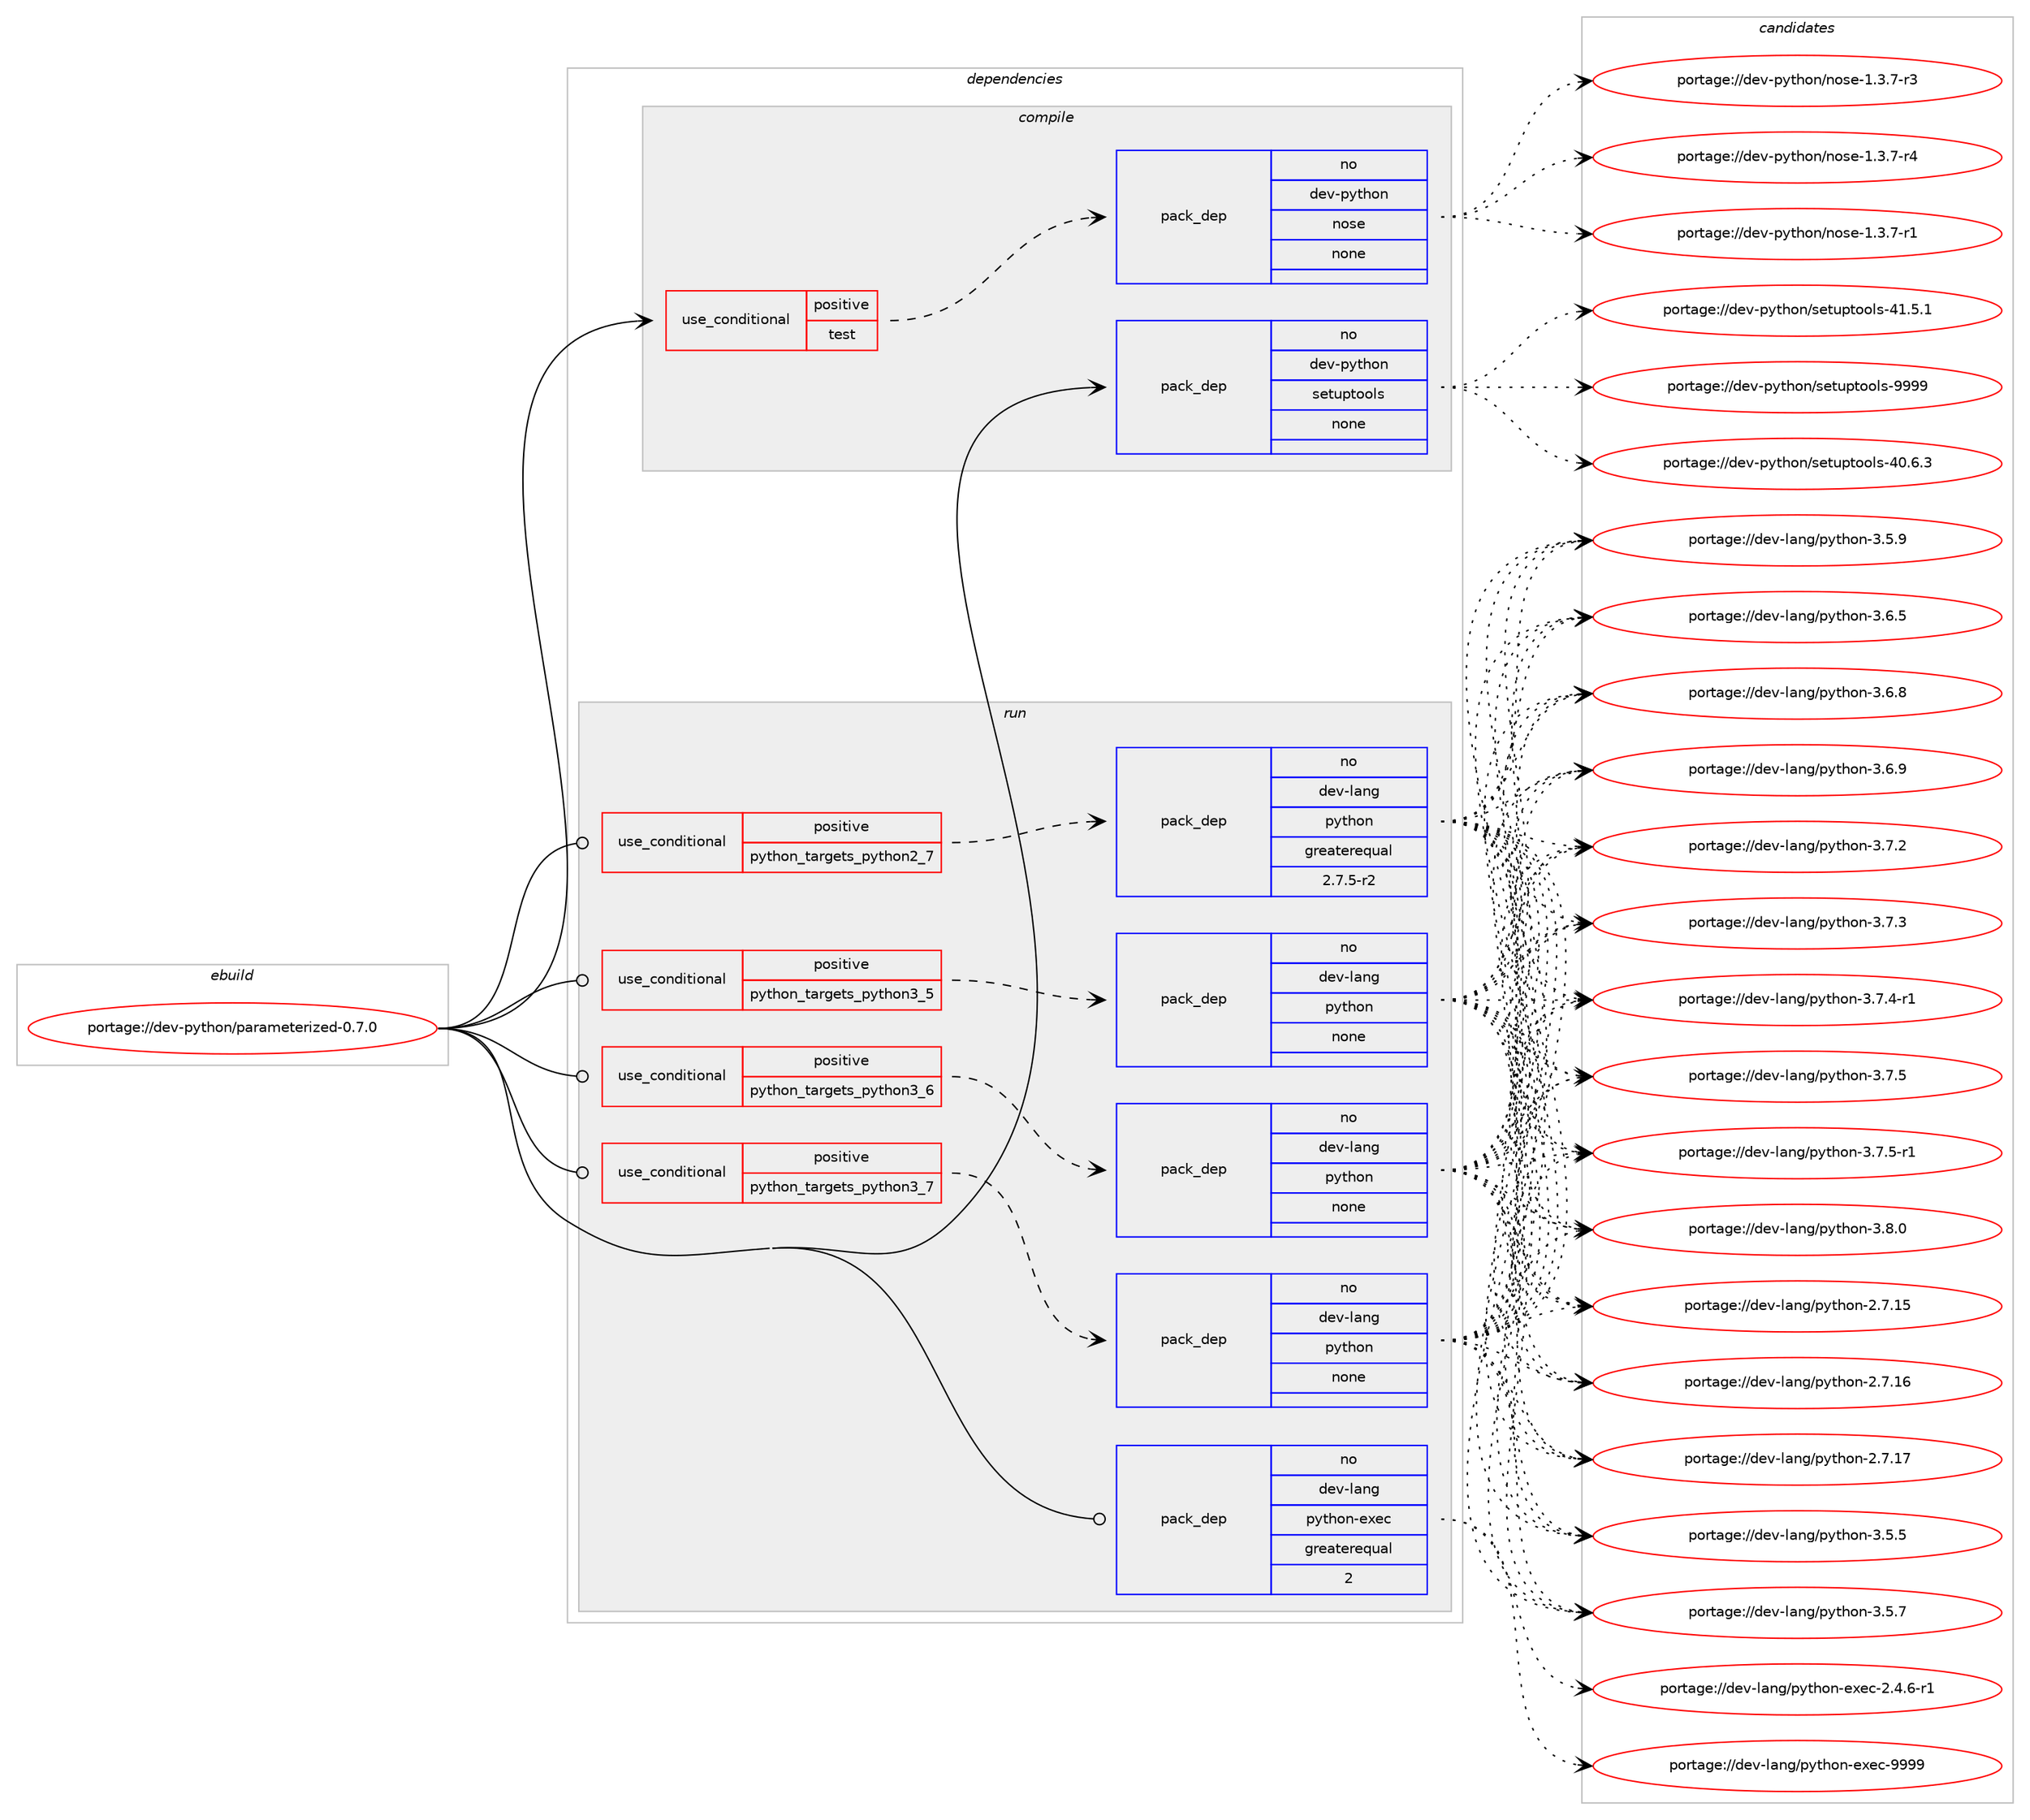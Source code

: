 digraph prolog {

# *************
# Graph options
# *************

newrank=true;
concentrate=true;
compound=true;
graph [rankdir=LR,fontname=Helvetica,fontsize=10,ranksep=1.5];#, ranksep=2.5, nodesep=0.2];
edge  [arrowhead=vee];
node  [fontname=Helvetica,fontsize=10];

# **********
# The ebuild
# **********

subgraph cluster_leftcol {
color=gray;
rank=same;
label=<<i>ebuild</i>>;
id [label="portage://dev-python/parameterized-0.7.0", color=red, width=4, href="../dev-python/parameterized-0.7.0.svg"];
}

# ****************
# The dependencies
# ****************

subgraph cluster_midcol {
color=gray;
label=<<i>dependencies</i>>;
subgraph cluster_compile {
fillcolor="#eeeeee";
style=filled;
label=<<i>compile</i>>;
subgraph cond33335 {
dependency155584 [label=<<TABLE BORDER="0" CELLBORDER="1" CELLSPACING="0" CELLPADDING="4"><TR><TD ROWSPAN="3" CELLPADDING="10">use_conditional</TD></TR><TR><TD>positive</TD></TR><TR><TD>test</TD></TR></TABLE>>, shape=none, color=red];
subgraph pack118888 {
dependency155585 [label=<<TABLE BORDER="0" CELLBORDER="1" CELLSPACING="0" CELLPADDING="4" WIDTH="220"><TR><TD ROWSPAN="6" CELLPADDING="30">pack_dep</TD></TR><TR><TD WIDTH="110">no</TD></TR><TR><TD>dev-python</TD></TR><TR><TD>nose</TD></TR><TR><TD>none</TD></TR><TR><TD></TD></TR></TABLE>>, shape=none, color=blue];
}
dependency155584:e -> dependency155585:w [weight=20,style="dashed",arrowhead="vee"];
}
id:e -> dependency155584:w [weight=20,style="solid",arrowhead="vee"];
subgraph pack118889 {
dependency155586 [label=<<TABLE BORDER="0" CELLBORDER="1" CELLSPACING="0" CELLPADDING="4" WIDTH="220"><TR><TD ROWSPAN="6" CELLPADDING="30">pack_dep</TD></TR><TR><TD WIDTH="110">no</TD></TR><TR><TD>dev-python</TD></TR><TR><TD>setuptools</TD></TR><TR><TD>none</TD></TR><TR><TD></TD></TR></TABLE>>, shape=none, color=blue];
}
id:e -> dependency155586:w [weight=20,style="solid",arrowhead="vee"];
}
subgraph cluster_compileandrun {
fillcolor="#eeeeee";
style=filled;
label=<<i>compile and run</i>>;
}
subgraph cluster_run {
fillcolor="#eeeeee";
style=filled;
label=<<i>run</i>>;
subgraph cond33336 {
dependency155587 [label=<<TABLE BORDER="0" CELLBORDER="1" CELLSPACING="0" CELLPADDING="4"><TR><TD ROWSPAN="3" CELLPADDING="10">use_conditional</TD></TR><TR><TD>positive</TD></TR><TR><TD>python_targets_python2_7</TD></TR></TABLE>>, shape=none, color=red];
subgraph pack118890 {
dependency155588 [label=<<TABLE BORDER="0" CELLBORDER="1" CELLSPACING="0" CELLPADDING="4" WIDTH="220"><TR><TD ROWSPAN="6" CELLPADDING="30">pack_dep</TD></TR><TR><TD WIDTH="110">no</TD></TR><TR><TD>dev-lang</TD></TR><TR><TD>python</TD></TR><TR><TD>greaterequal</TD></TR><TR><TD>2.7.5-r2</TD></TR></TABLE>>, shape=none, color=blue];
}
dependency155587:e -> dependency155588:w [weight=20,style="dashed",arrowhead="vee"];
}
id:e -> dependency155587:w [weight=20,style="solid",arrowhead="odot"];
subgraph cond33337 {
dependency155589 [label=<<TABLE BORDER="0" CELLBORDER="1" CELLSPACING="0" CELLPADDING="4"><TR><TD ROWSPAN="3" CELLPADDING="10">use_conditional</TD></TR><TR><TD>positive</TD></TR><TR><TD>python_targets_python3_5</TD></TR></TABLE>>, shape=none, color=red];
subgraph pack118891 {
dependency155590 [label=<<TABLE BORDER="0" CELLBORDER="1" CELLSPACING="0" CELLPADDING="4" WIDTH="220"><TR><TD ROWSPAN="6" CELLPADDING="30">pack_dep</TD></TR><TR><TD WIDTH="110">no</TD></TR><TR><TD>dev-lang</TD></TR><TR><TD>python</TD></TR><TR><TD>none</TD></TR><TR><TD></TD></TR></TABLE>>, shape=none, color=blue];
}
dependency155589:e -> dependency155590:w [weight=20,style="dashed",arrowhead="vee"];
}
id:e -> dependency155589:w [weight=20,style="solid",arrowhead="odot"];
subgraph cond33338 {
dependency155591 [label=<<TABLE BORDER="0" CELLBORDER="1" CELLSPACING="0" CELLPADDING="4"><TR><TD ROWSPAN="3" CELLPADDING="10">use_conditional</TD></TR><TR><TD>positive</TD></TR><TR><TD>python_targets_python3_6</TD></TR></TABLE>>, shape=none, color=red];
subgraph pack118892 {
dependency155592 [label=<<TABLE BORDER="0" CELLBORDER="1" CELLSPACING="0" CELLPADDING="4" WIDTH="220"><TR><TD ROWSPAN="6" CELLPADDING="30">pack_dep</TD></TR><TR><TD WIDTH="110">no</TD></TR><TR><TD>dev-lang</TD></TR><TR><TD>python</TD></TR><TR><TD>none</TD></TR><TR><TD></TD></TR></TABLE>>, shape=none, color=blue];
}
dependency155591:e -> dependency155592:w [weight=20,style="dashed",arrowhead="vee"];
}
id:e -> dependency155591:w [weight=20,style="solid",arrowhead="odot"];
subgraph cond33339 {
dependency155593 [label=<<TABLE BORDER="0" CELLBORDER="1" CELLSPACING="0" CELLPADDING="4"><TR><TD ROWSPAN="3" CELLPADDING="10">use_conditional</TD></TR><TR><TD>positive</TD></TR><TR><TD>python_targets_python3_7</TD></TR></TABLE>>, shape=none, color=red];
subgraph pack118893 {
dependency155594 [label=<<TABLE BORDER="0" CELLBORDER="1" CELLSPACING="0" CELLPADDING="4" WIDTH="220"><TR><TD ROWSPAN="6" CELLPADDING="30">pack_dep</TD></TR><TR><TD WIDTH="110">no</TD></TR><TR><TD>dev-lang</TD></TR><TR><TD>python</TD></TR><TR><TD>none</TD></TR><TR><TD></TD></TR></TABLE>>, shape=none, color=blue];
}
dependency155593:e -> dependency155594:w [weight=20,style="dashed",arrowhead="vee"];
}
id:e -> dependency155593:w [weight=20,style="solid",arrowhead="odot"];
subgraph pack118894 {
dependency155595 [label=<<TABLE BORDER="0" CELLBORDER="1" CELLSPACING="0" CELLPADDING="4" WIDTH="220"><TR><TD ROWSPAN="6" CELLPADDING="30">pack_dep</TD></TR><TR><TD WIDTH="110">no</TD></TR><TR><TD>dev-lang</TD></TR><TR><TD>python-exec</TD></TR><TR><TD>greaterequal</TD></TR><TR><TD>2</TD></TR></TABLE>>, shape=none, color=blue];
}
id:e -> dependency155595:w [weight=20,style="solid",arrowhead="odot"];
}
}

# **************
# The candidates
# **************

subgraph cluster_choices {
rank=same;
color=gray;
label=<<i>candidates</i>>;

subgraph choice118888 {
color=black;
nodesep=1;
choiceportage10010111845112121116104111110471101111151014549465146554511449 [label="portage://dev-python/nose-1.3.7-r1", color=red, width=4,href="../dev-python/nose-1.3.7-r1.svg"];
choiceportage10010111845112121116104111110471101111151014549465146554511451 [label="portage://dev-python/nose-1.3.7-r3", color=red, width=4,href="../dev-python/nose-1.3.7-r3.svg"];
choiceportage10010111845112121116104111110471101111151014549465146554511452 [label="portage://dev-python/nose-1.3.7-r4", color=red, width=4,href="../dev-python/nose-1.3.7-r4.svg"];
dependency155585:e -> choiceportage10010111845112121116104111110471101111151014549465146554511449:w [style=dotted,weight="100"];
dependency155585:e -> choiceportage10010111845112121116104111110471101111151014549465146554511451:w [style=dotted,weight="100"];
dependency155585:e -> choiceportage10010111845112121116104111110471101111151014549465146554511452:w [style=dotted,weight="100"];
}
subgraph choice118889 {
color=black;
nodesep=1;
choiceportage100101118451121211161041111104711510111611711211611111110811545524846544651 [label="portage://dev-python/setuptools-40.6.3", color=red, width=4,href="../dev-python/setuptools-40.6.3.svg"];
choiceportage100101118451121211161041111104711510111611711211611111110811545524946534649 [label="portage://dev-python/setuptools-41.5.1", color=red, width=4,href="../dev-python/setuptools-41.5.1.svg"];
choiceportage10010111845112121116104111110471151011161171121161111111081154557575757 [label="portage://dev-python/setuptools-9999", color=red, width=4,href="../dev-python/setuptools-9999.svg"];
dependency155586:e -> choiceportage100101118451121211161041111104711510111611711211611111110811545524846544651:w [style=dotted,weight="100"];
dependency155586:e -> choiceportage100101118451121211161041111104711510111611711211611111110811545524946534649:w [style=dotted,weight="100"];
dependency155586:e -> choiceportage10010111845112121116104111110471151011161171121161111111081154557575757:w [style=dotted,weight="100"];
}
subgraph choice118890 {
color=black;
nodesep=1;
choiceportage10010111845108971101034711212111610411111045504655464953 [label="portage://dev-lang/python-2.7.15", color=red, width=4,href="../dev-lang/python-2.7.15.svg"];
choiceportage10010111845108971101034711212111610411111045504655464954 [label="portage://dev-lang/python-2.7.16", color=red, width=4,href="../dev-lang/python-2.7.16.svg"];
choiceportage10010111845108971101034711212111610411111045504655464955 [label="portage://dev-lang/python-2.7.17", color=red, width=4,href="../dev-lang/python-2.7.17.svg"];
choiceportage100101118451089711010347112121116104111110455146534653 [label="portage://dev-lang/python-3.5.5", color=red, width=4,href="../dev-lang/python-3.5.5.svg"];
choiceportage100101118451089711010347112121116104111110455146534655 [label="portage://dev-lang/python-3.5.7", color=red, width=4,href="../dev-lang/python-3.5.7.svg"];
choiceportage100101118451089711010347112121116104111110455146534657 [label="portage://dev-lang/python-3.5.9", color=red, width=4,href="../dev-lang/python-3.5.9.svg"];
choiceportage100101118451089711010347112121116104111110455146544653 [label="portage://dev-lang/python-3.6.5", color=red, width=4,href="../dev-lang/python-3.6.5.svg"];
choiceportage100101118451089711010347112121116104111110455146544656 [label="portage://dev-lang/python-3.6.8", color=red, width=4,href="../dev-lang/python-3.6.8.svg"];
choiceportage100101118451089711010347112121116104111110455146544657 [label="portage://dev-lang/python-3.6.9", color=red, width=4,href="../dev-lang/python-3.6.9.svg"];
choiceportage100101118451089711010347112121116104111110455146554650 [label="portage://dev-lang/python-3.7.2", color=red, width=4,href="../dev-lang/python-3.7.2.svg"];
choiceportage100101118451089711010347112121116104111110455146554651 [label="portage://dev-lang/python-3.7.3", color=red, width=4,href="../dev-lang/python-3.7.3.svg"];
choiceportage1001011184510897110103471121211161041111104551465546524511449 [label="portage://dev-lang/python-3.7.4-r1", color=red, width=4,href="../dev-lang/python-3.7.4-r1.svg"];
choiceportage100101118451089711010347112121116104111110455146554653 [label="portage://dev-lang/python-3.7.5", color=red, width=4,href="../dev-lang/python-3.7.5.svg"];
choiceportage1001011184510897110103471121211161041111104551465546534511449 [label="portage://dev-lang/python-3.7.5-r1", color=red, width=4,href="../dev-lang/python-3.7.5-r1.svg"];
choiceportage100101118451089711010347112121116104111110455146564648 [label="portage://dev-lang/python-3.8.0", color=red, width=4,href="../dev-lang/python-3.8.0.svg"];
dependency155588:e -> choiceportage10010111845108971101034711212111610411111045504655464953:w [style=dotted,weight="100"];
dependency155588:e -> choiceportage10010111845108971101034711212111610411111045504655464954:w [style=dotted,weight="100"];
dependency155588:e -> choiceportage10010111845108971101034711212111610411111045504655464955:w [style=dotted,weight="100"];
dependency155588:e -> choiceportage100101118451089711010347112121116104111110455146534653:w [style=dotted,weight="100"];
dependency155588:e -> choiceportage100101118451089711010347112121116104111110455146534655:w [style=dotted,weight="100"];
dependency155588:e -> choiceportage100101118451089711010347112121116104111110455146534657:w [style=dotted,weight="100"];
dependency155588:e -> choiceportage100101118451089711010347112121116104111110455146544653:w [style=dotted,weight="100"];
dependency155588:e -> choiceportage100101118451089711010347112121116104111110455146544656:w [style=dotted,weight="100"];
dependency155588:e -> choiceportage100101118451089711010347112121116104111110455146544657:w [style=dotted,weight="100"];
dependency155588:e -> choiceportage100101118451089711010347112121116104111110455146554650:w [style=dotted,weight="100"];
dependency155588:e -> choiceportage100101118451089711010347112121116104111110455146554651:w [style=dotted,weight="100"];
dependency155588:e -> choiceportage1001011184510897110103471121211161041111104551465546524511449:w [style=dotted,weight="100"];
dependency155588:e -> choiceportage100101118451089711010347112121116104111110455146554653:w [style=dotted,weight="100"];
dependency155588:e -> choiceportage1001011184510897110103471121211161041111104551465546534511449:w [style=dotted,weight="100"];
dependency155588:e -> choiceportage100101118451089711010347112121116104111110455146564648:w [style=dotted,weight="100"];
}
subgraph choice118891 {
color=black;
nodesep=1;
choiceportage10010111845108971101034711212111610411111045504655464953 [label="portage://dev-lang/python-2.7.15", color=red, width=4,href="../dev-lang/python-2.7.15.svg"];
choiceportage10010111845108971101034711212111610411111045504655464954 [label="portage://dev-lang/python-2.7.16", color=red, width=4,href="../dev-lang/python-2.7.16.svg"];
choiceportage10010111845108971101034711212111610411111045504655464955 [label="portage://dev-lang/python-2.7.17", color=red, width=4,href="../dev-lang/python-2.7.17.svg"];
choiceportage100101118451089711010347112121116104111110455146534653 [label="portage://dev-lang/python-3.5.5", color=red, width=4,href="../dev-lang/python-3.5.5.svg"];
choiceportage100101118451089711010347112121116104111110455146534655 [label="portage://dev-lang/python-3.5.7", color=red, width=4,href="../dev-lang/python-3.5.7.svg"];
choiceportage100101118451089711010347112121116104111110455146534657 [label="portage://dev-lang/python-3.5.9", color=red, width=4,href="../dev-lang/python-3.5.9.svg"];
choiceportage100101118451089711010347112121116104111110455146544653 [label="portage://dev-lang/python-3.6.5", color=red, width=4,href="../dev-lang/python-3.6.5.svg"];
choiceportage100101118451089711010347112121116104111110455146544656 [label="portage://dev-lang/python-3.6.8", color=red, width=4,href="../dev-lang/python-3.6.8.svg"];
choiceportage100101118451089711010347112121116104111110455146544657 [label="portage://dev-lang/python-3.6.9", color=red, width=4,href="../dev-lang/python-3.6.9.svg"];
choiceportage100101118451089711010347112121116104111110455146554650 [label="portage://dev-lang/python-3.7.2", color=red, width=4,href="../dev-lang/python-3.7.2.svg"];
choiceportage100101118451089711010347112121116104111110455146554651 [label="portage://dev-lang/python-3.7.3", color=red, width=4,href="../dev-lang/python-3.7.3.svg"];
choiceportage1001011184510897110103471121211161041111104551465546524511449 [label="portage://dev-lang/python-3.7.4-r1", color=red, width=4,href="../dev-lang/python-3.7.4-r1.svg"];
choiceportage100101118451089711010347112121116104111110455146554653 [label="portage://dev-lang/python-3.7.5", color=red, width=4,href="../dev-lang/python-3.7.5.svg"];
choiceportage1001011184510897110103471121211161041111104551465546534511449 [label="portage://dev-lang/python-3.7.5-r1", color=red, width=4,href="../dev-lang/python-3.7.5-r1.svg"];
choiceportage100101118451089711010347112121116104111110455146564648 [label="portage://dev-lang/python-3.8.0", color=red, width=4,href="../dev-lang/python-3.8.0.svg"];
dependency155590:e -> choiceportage10010111845108971101034711212111610411111045504655464953:w [style=dotted,weight="100"];
dependency155590:e -> choiceportage10010111845108971101034711212111610411111045504655464954:w [style=dotted,weight="100"];
dependency155590:e -> choiceportage10010111845108971101034711212111610411111045504655464955:w [style=dotted,weight="100"];
dependency155590:e -> choiceportage100101118451089711010347112121116104111110455146534653:w [style=dotted,weight="100"];
dependency155590:e -> choiceportage100101118451089711010347112121116104111110455146534655:w [style=dotted,weight="100"];
dependency155590:e -> choiceportage100101118451089711010347112121116104111110455146534657:w [style=dotted,weight="100"];
dependency155590:e -> choiceportage100101118451089711010347112121116104111110455146544653:w [style=dotted,weight="100"];
dependency155590:e -> choiceportage100101118451089711010347112121116104111110455146544656:w [style=dotted,weight="100"];
dependency155590:e -> choiceportage100101118451089711010347112121116104111110455146544657:w [style=dotted,weight="100"];
dependency155590:e -> choiceportage100101118451089711010347112121116104111110455146554650:w [style=dotted,weight="100"];
dependency155590:e -> choiceportage100101118451089711010347112121116104111110455146554651:w [style=dotted,weight="100"];
dependency155590:e -> choiceportage1001011184510897110103471121211161041111104551465546524511449:w [style=dotted,weight="100"];
dependency155590:e -> choiceportage100101118451089711010347112121116104111110455146554653:w [style=dotted,weight="100"];
dependency155590:e -> choiceportage1001011184510897110103471121211161041111104551465546534511449:w [style=dotted,weight="100"];
dependency155590:e -> choiceportage100101118451089711010347112121116104111110455146564648:w [style=dotted,weight="100"];
}
subgraph choice118892 {
color=black;
nodesep=1;
choiceportage10010111845108971101034711212111610411111045504655464953 [label="portage://dev-lang/python-2.7.15", color=red, width=4,href="../dev-lang/python-2.7.15.svg"];
choiceportage10010111845108971101034711212111610411111045504655464954 [label="portage://dev-lang/python-2.7.16", color=red, width=4,href="../dev-lang/python-2.7.16.svg"];
choiceportage10010111845108971101034711212111610411111045504655464955 [label="portage://dev-lang/python-2.7.17", color=red, width=4,href="../dev-lang/python-2.7.17.svg"];
choiceportage100101118451089711010347112121116104111110455146534653 [label="portage://dev-lang/python-3.5.5", color=red, width=4,href="../dev-lang/python-3.5.5.svg"];
choiceportage100101118451089711010347112121116104111110455146534655 [label="portage://dev-lang/python-3.5.7", color=red, width=4,href="../dev-lang/python-3.5.7.svg"];
choiceportage100101118451089711010347112121116104111110455146534657 [label="portage://dev-lang/python-3.5.9", color=red, width=4,href="../dev-lang/python-3.5.9.svg"];
choiceportage100101118451089711010347112121116104111110455146544653 [label="portage://dev-lang/python-3.6.5", color=red, width=4,href="../dev-lang/python-3.6.5.svg"];
choiceportage100101118451089711010347112121116104111110455146544656 [label="portage://dev-lang/python-3.6.8", color=red, width=4,href="../dev-lang/python-3.6.8.svg"];
choiceportage100101118451089711010347112121116104111110455146544657 [label="portage://dev-lang/python-3.6.9", color=red, width=4,href="../dev-lang/python-3.6.9.svg"];
choiceportage100101118451089711010347112121116104111110455146554650 [label="portage://dev-lang/python-3.7.2", color=red, width=4,href="../dev-lang/python-3.7.2.svg"];
choiceportage100101118451089711010347112121116104111110455146554651 [label="portage://dev-lang/python-3.7.3", color=red, width=4,href="../dev-lang/python-3.7.3.svg"];
choiceportage1001011184510897110103471121211161041111104551465546524511449 [label="portage://dev-lang/python-3.7.4-r1", color=red, width=4,href="../dev-lang/python-3.7.4-r1.svg"];
choiceportage100101118451089711010347112121116104111110455146554653 [label="portage://dev-lang/python-3.7.5", color=red, width=4,href="../dev-lang/python-3.7.5.svg"];
choiceportage1001011184510897110103471121211161041111104551465546534511449 [label="portage://dev-lang/python-3.7.5-r1", color=red, width=4,href="../dev-lang/python-3.7.5-r1.svg"];
choiceportage100101118451089711010347112121116104111110455146564648 [label="portage://dev-lang/python-3.8.0", color=red, width=4,href="../dev-lang/python-3.8.0.svg"];
dependency155592:e -> choiceportage10010111845108971101034711212111610411111045504655464953:w [style=dotted,weight="100"];
dependency155592:e -> choiceportage10010111845108971101034711212111610411111045504655464954:w [style=dotted,weight="100"];
dependency155592:e -> choiceportage10010111845108971101034711212111610411111045504655464955:w [style=dotted,weight="100"];
dependency155592:e -> choiceportage100101118451089711010347112121116104111110455146534653:w [style=dotted,weight="100"];
dependency155592:e -> choiceportage100101118451089711010347112121116104111110455146534655:w [style=dotted,weight="100"];
dependency155592:e -> choiceportage100101118451089711010347112121116104111110455146534657:w [style=dotted,weight="100"];
dependency155592:e -> choiceportage100101118451089711010347112121116104111110455146544653:w [style=dotted,weight="100"];
dependency155592:e -> choiceportage100101118451089711010347112121116104111110455146544656:w [style=dotted,weight="100"];
dependency155592:e -> choiceportage100101118451089711010347112121116104111110455146544657:w [style=dotted,weight="100"];
dependency155592:e -> choiceportage100101118451089711010347112121116104111110455146554650:w [style=dotted,weight="100"];
dependency155592:e -> choiceportage100101118451089711010347112121116104111110455146554651:w [style=dotted,weight="100"];
dependency155592:e -> choiceportage1001011184510897110103471121211161041111104551465546524511449:w [style=dotted,weight="100"];
dependency155592:e -> choiceportage100101118451089711010347112121116104111110455146554653:w [style=dotted,weight="100"];
dependency155592:e -> choiceportage1001011184510897110103471121211161041111104551465546534511449:w [style=dotted,weight="100"];
dependency155592:e -> choiceportage100101118451089711010347112121116104111110455146564648:w [style=dotted,weight="100"];
}
subgraph choice118893 {
color=black;
nodesep=1;
choiceportage10010111845108971101034711212111610411111045504655464953 [label="portage://dev-lang/python-2.7.15", color=red, width=4,href="../dev-lang/python-2.7.15.svg"];
choiceportage10010111845108971101034711212111610411111045504655464954 [label="portage://dev-lang/python-2.7.16", color=red, width=4,href="../dev-lang/python-2.7.16.svg"];
choiceportage10010111845108971101034711212111610411111045504655464955 [label="portage://dev-lang/python-2.7.17", color=red, width=4,href="../dev-lang/python-2.7.17.svg"];
choiceportage100101118451089711010347112121116104111110455146534653 [label="portage://dev-lang/python-3.5.5", color=red, width=4,href="../dev-lang/python-3.5.5.svg"];
choiceportage100101118451089711010347112121116104111110455146534655 [label="portage://dev-lang/python-3.5.7", color=red, width=4,href="../dev-lang/python-3.5.7.svg"];
choiceportage100101118451089711010347112121116104111110455146534657 [label="portage://dev-lang/python-3.5.9", color=red, width=4,href="../dev-lang/python-3.5.9.svg"];
choiceportage100101118451089711010347112121116104111110455146544653 [label="portage://dev-lang/python-3.6.5", color=red, width=4,href="../dev-lang/python-3.6.5.svg"];
choiceportage100101118451089711010347112121116104111110455146544656 [label="portage://dev-lang/python-3.6.8", color=red, width=4,href="../dev-lang/python-3.6.8.svg"];
choiceportage100101118451089711010347112121116104111110455146544657 [label="portage://dev-lang/python-3.6.9", color=red, width=4,href="../dev-lang/python-3.6.9.svg"];
choiceportage100101118451089711010347112121116104111110455146554650 [label="portage://dev-lang/python-3.7.2", color=red, width=4,href="../dev-lang/python-3.7.2.svg"];
choiceportage100101118451089711010347112121116104111110455146554651 [label="portage://dev-lang/python-3.7.3", color=red, width=4,href="../dev-lang/python-3.7.3.svg"];
choiceportage1001011184510897110103471121211161041111104551465546524511449 [label="portage://dev-lang/python-3.7.4-r1", color=red, width=4,href="../dev-lang/python-3.7.4-r1.svg"];
choiceportage100101118451089711010347112121116104111110455146554653 [label="portage://dev-lang/python-3.7.5", color=red, width=4,href="../dev-lang/python-3.7.5.svg"];
choiceportage1001011184510897110103471121211161041111104551465546534511449 [label="portage://dev-lang/python-3.7.5-r1", color=red, width=4,href="../dev-lang/python-3.7.5-r1.svg"];
choiceportage100101118451089711010347112121116104111110455146564648 [label="portage://dev-lang/python-3.8.0", color=red, width=4,href="../dev-lang/python-3.8.0.svg"];
dependency155594:e -> choiceportage10010111845108971101034711212111610411111045504655464953:w [style=dotted,weight="100"];
dependency155594:e -> choiceportage10010111845108971101034711212111610411111045504655464954:w [style=dotted,weight="100"];
dependency155594:e -> choiceportage10010111845108971101034711212111610411111045504655464955:w [style=dotted,weight="100"];
dependency155594:e -> choiceportage100101118451089711010347112121116104111110455146534653:w [style=dotted,weight="100"];
dependency155594:e -> choiceportage100101118451089711010347112121116104111110455146534655:w [style=dotted,weight="100"];
dependency155594:e -> choiceportage100101118451089711010347112121116104111110455146534657:w [style=dotted,weight="100"];
dependency155594:e -> choiceportage100101118451089711010347112121116104111110455146544653:w [style=dotted,weight="100"];
dependency155594:e -> choiceportage100101118451089711010347112121116104111110455146544656:w [style=dotted,weight="100"];
dependency155594:e -> choiceportage100101118451089711010347112121116104111110455146544657:w [style=dotted,weight="100"];
dependency155594:e -> choiceportage100101118451089711010347112121116104111110455146554650:w [style=dotted,weight="100"];
dependency155594:e -> choiceportage100101118451089711010347112121116104111110455146554651:w [style=dotted,weight="100"];
dependency155594:e -> choiceportage1001011184510897110103471121211161041111104551465546524511449:w [style=dotted,weight="100"];
dependency155594:e -> choiceportage100101118451089711010347112121116104111110455146554653:w [style=dotted,weight="100"];
dependency155594:e -> choiceportage1001011184510897110103471121211161041111104551465546534511449:w [style=dotted,weight="100"];
dependency155594:e -> choiceportage100101118451089711010347112121116104111110455146564648:w [style=dotted,weight="100"];
}
subgraph choice118894 {
color=black;
nodesep=1;
choiceportage10010111845108971101034711212111610411111045101120101994550465246544511449 [label="portage://dev-lang/python-exec-2.4.6-r1", color=red, width=4,href="../dev-lang/python-exec-2.4.6-r1.svg"];
choiceportage10010111845108971101034711212111610411111045101120101994557575757 [label="portage://dev-lang/python-exec-9999", color=red, width=4,href="../dev-lang/python-exec-9999.svg"];
dependency155595:e -> choiceportage10010111845108971101034711212111610411111045101120101994550465246544511449:w [style=dotted,weight="100"];
dependency155595:e -> choiceportage10010111845108971101034711212111610411111045101120101994557575757:w [style=dotted,weight="100"];
}
}

}
